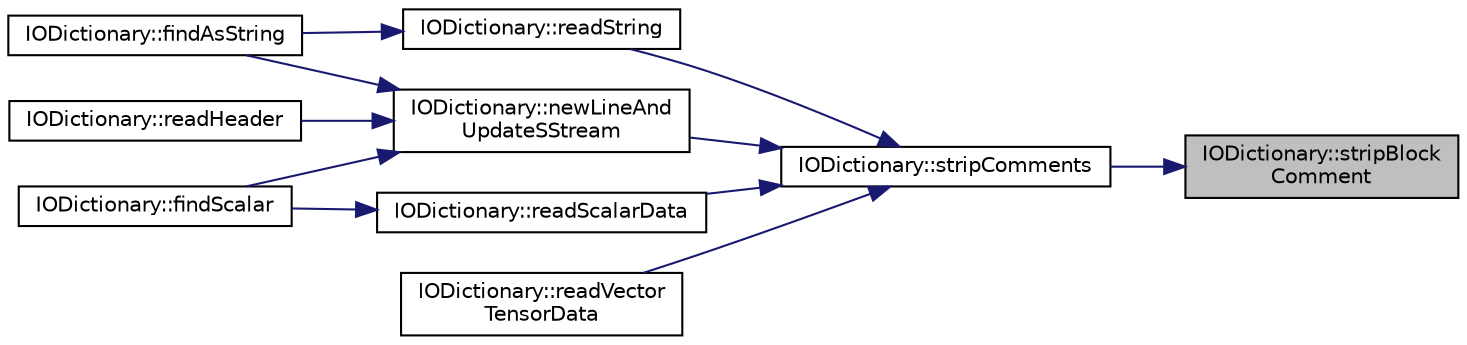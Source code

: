 digraph "IODictionary::stripBlockComment"
{
 // LATEX_PDF_SIZE
  edge [fontname="Helvetica",fontsize="10",labelfontname="Helvetica",labelfontsize="10"];
  node [fontname="Helvetica",fontsize="10",shape=record];
  rankdir="RL";
  Node1 [label="IODictionary::stripBlock\lComment",height=0.2,width=0.4,color="black", fillcolor="grey75", style="filled", fontcolor="black",tooltip=" "];
  Node1 -> Node2 [dir="back",color="midnightblue",fontsize="10",style="solid",fontname="Helvetica"];
  Node2 [label="IODictionary::stripComments",height=0.2,width=0.4,color="black", fillcolor="white", style="filled",URL="$classIODictionary.html#ac15a8655b8c9e130366de9b2fdf7bd68",tooltip=" "];
  Node2 -> Node3 [dir="back",color="midnightblue",fontsize="10",style="solid",fontname="Helvetica"];
  Node3 [label="IODictionary::newLineAnd\lUpdateSStream",height=0.2,width=0.4,color="black", fillcolor="white", style="filled",URL="$classIODictionary.html#aad74c3fdf3a5f9bbd91e372f6fe25ca1",tooltip=" "];
  Node3 -> Node4 [dir="back",color="midnightblue",fontsize="10",style="solid",fontname="Helvetica"];
  Node4 [label="IODictionary::findAsString",height=0.2,width=0.4,color="black", fillcolor="white", style="filled",URL="$classIODictionary.html#abe230f43d718bcb7af4acbf83c76387d",tooltip=" "];
  Node3 -> Node5 [dir="back",color="midnightblue",fontsize="10",style="solid",fontname="Helvetica"];
  Node5 [label="IODictionary::findScalar",height=0.2,width=0.4,color="black", fillcolor="white", style="filled",URL="$classIODictionary.html#a6960f8d4bed4bdafea376bb12ced26d1",tooltip=" "];
  Node3 -> Node6 [dir="back",color="midnightblue",fontsize="10",style="solid",fontname="Helvetica"];
  Node6 [label="IODictionary::readHeader",height=0.2,width=0.4,color="black", fillcolor="white", style="filled",URL="$classIODictionary.html#a755271f0393e94ec36e9e7c3cbfdda19",tooltip=" "];
  Node2 -> Node7 [dir="back",color="midnightblue",fontsize="10",style="solid",fontname="Helvetica"];
  Node7 [label="IODictionary::readScalarData",height=0.2,width=0.4,color="black", fillcolor="white", style="filled",URL="$classIODictionary.html#aed8c7fbe92681bde0c30c4f2758184c8",tooltip=" "];
  Node7 -> Node5 [dir="back",color="midnightblue",fontsize="10",style="solid",fontname="Helvetica"];
  Node2 -> Node8 [dir="back",color="midnightblue",fontsize="10",style="solid",fontname="Helvetica"];
  Node8 [label="IODictionary::readString",height=0.2,width=0.4,color="black", fillcolor="white", style="filled",URL="$classIODictionary.html#a08c652d472665e8a475fb13b1795d25a",tooltip=" "];
  Node8 -> Node4 [dir="back",color="midnightblue",fontsize="10",style="solid",fontname="Helvetica"];
  Node2 -> Node9 [dir="back",color="midnightblue",fontsize="10",style="solid",fontname="Helvetica"];
  Node9 [label="IODictionary::readVector\lTensorData",height=0.2,width=0.4,color="black", fillcolor="white", style="filled",URL="$classIODictionary.html#afe65c75bb2e1b3f5637e988f8cc379c4",tooltip=" "];
}
